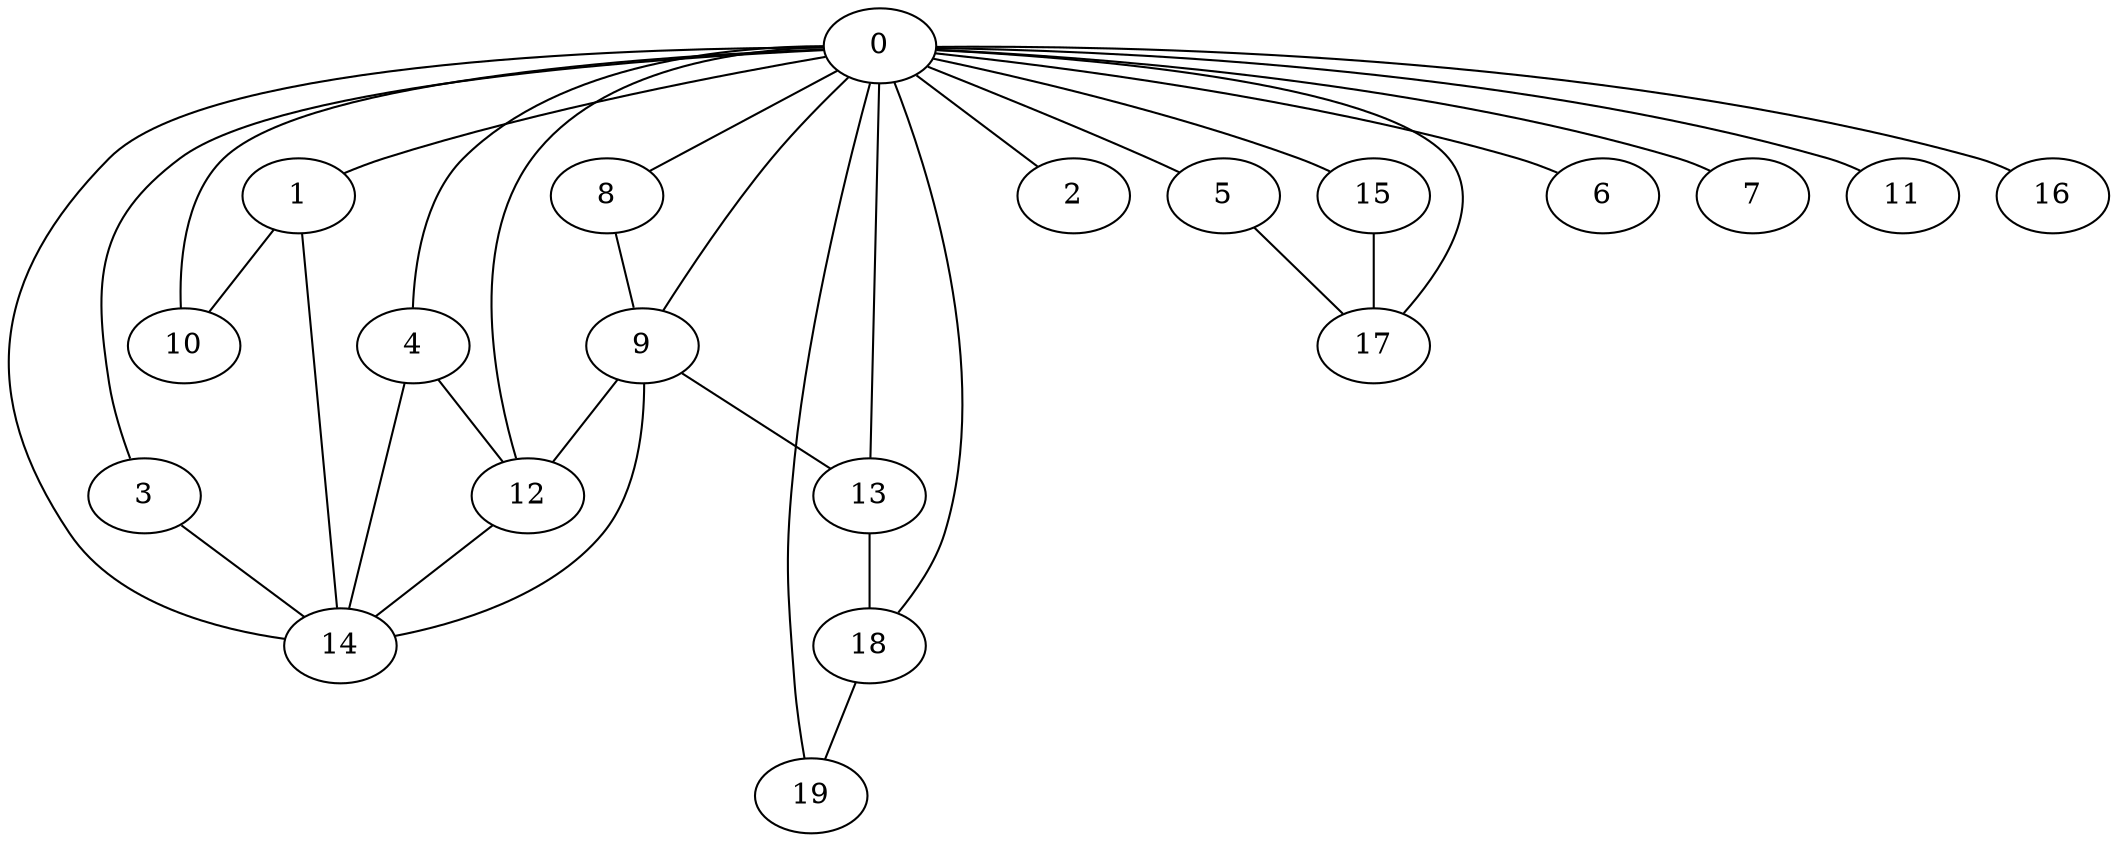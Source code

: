 graph graphname {0--1
0--2
0--3
0--4
0--5
0--6
0--7
0--8
0--9
0--10
0--11
0--12
0--13
0--14
0--15
0--16
0--17
0--18
0--19
1--10
1--14
3--14
4--12
4--14
5--17
8--9
9--12
9--13
9--14
12--14
13--18
15--17
18--19
}
